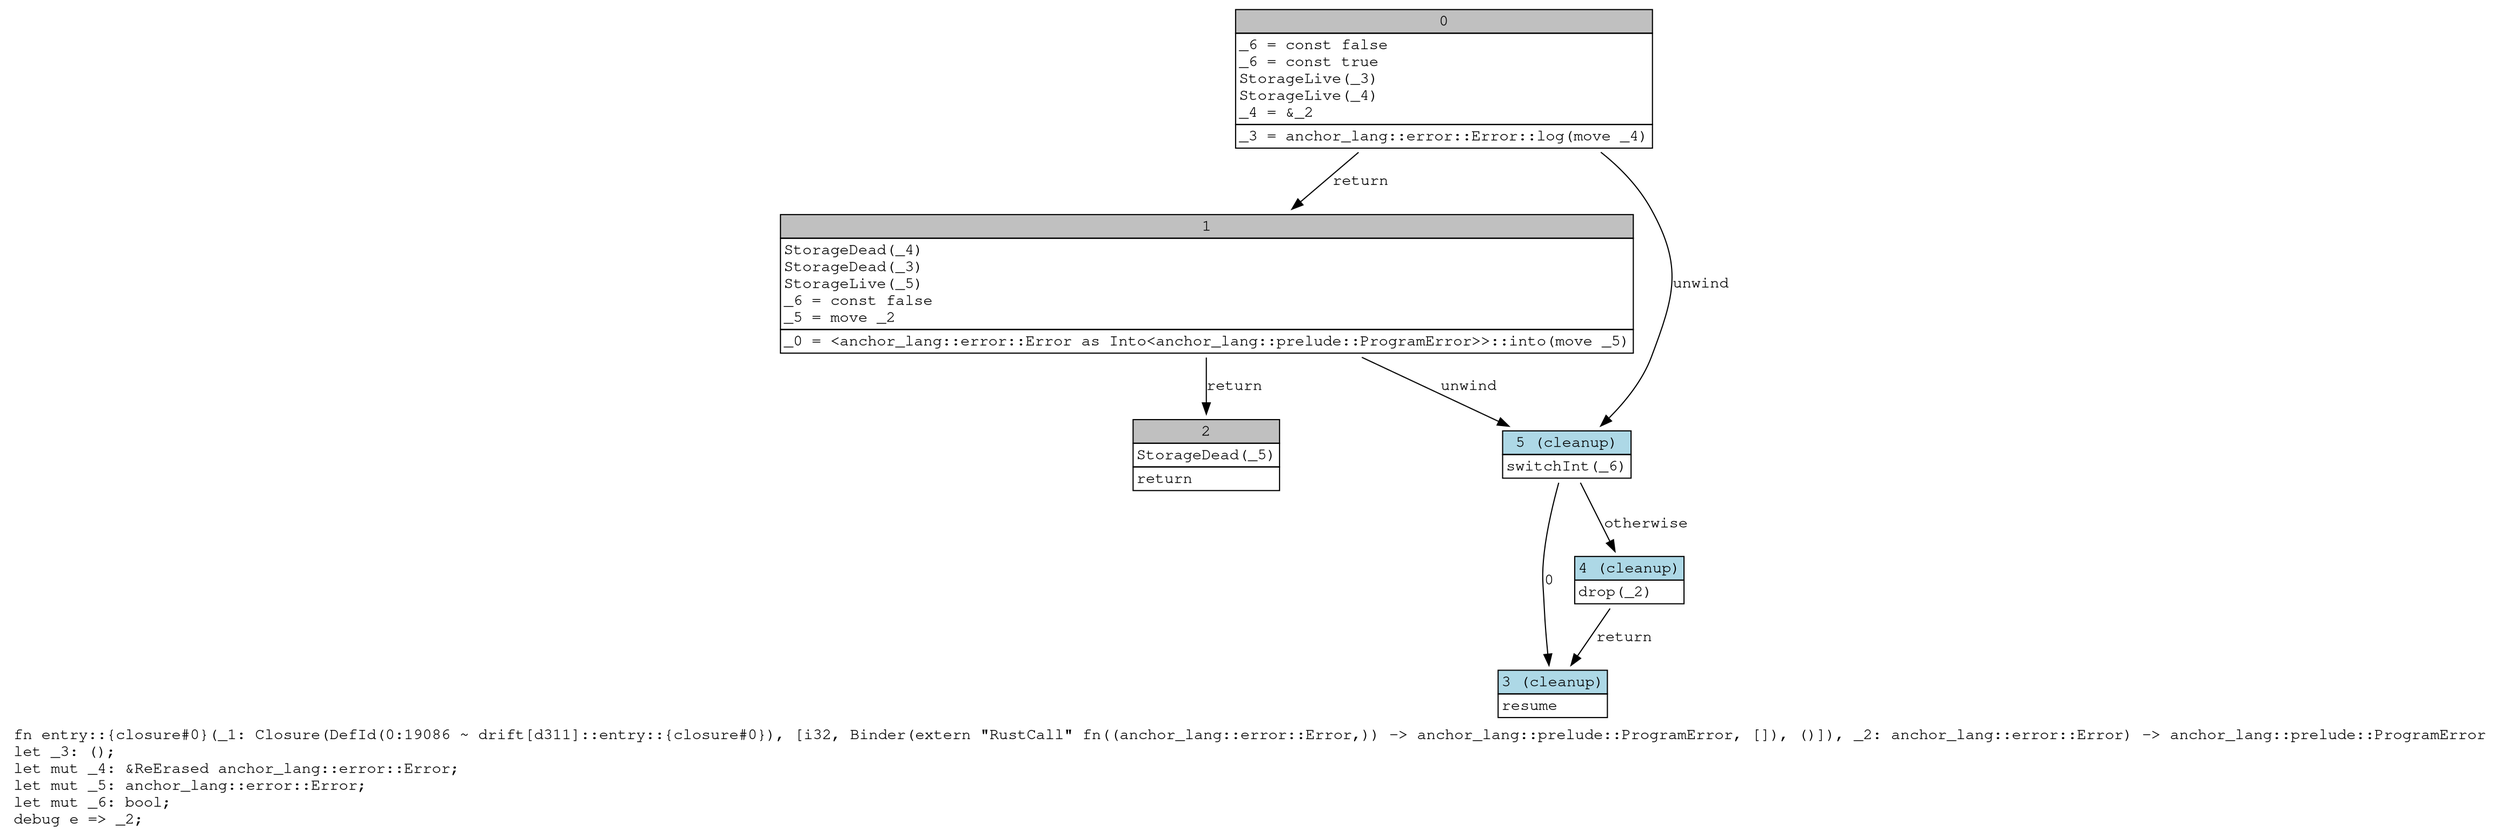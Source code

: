 digraph Mir_0_19086 {
    graph [fontname="Courier, monospace"];
    node [fontname="Courier, monospace"];
    edge [fontname="Courier, monospace"];
    label=<fn entry::{closure#0}(_1: Closure(DefId(0:19086 ~ drift[d311]::entry::{closure#0}), [i32, Binder(extern &quot;RustCall&quot; fn((anchor_lang::error::Error,)) -&gt; anchor_lang::prelude::ProgramError, []), ()]), _2: anchor_lang::error::Error) -&gt; anchor_lang::prelude::ProgramError<br align="left"/>let _3: ();<br align="left"/>let mut _4: &amp;ReErased anchor_lang::error::Error;<br align="left"/>let mut _5: anchor_lang::error::Error;<br align="left"/>let mut _6: bool;<br align="left"/>debug e =&gt; _2;<br align="left"/>>;
    bb0__0_19086 [shape="none", label=<<table border="0" cellborder="1" cellspacing="0"><tr><td bgcolor="gray" align="center" colspan="1">0</td></tr><tr><td align="left" balign="left">_6 = const false<br/>_6 = const true<br/>StorageLive(_3)<br/>StorageLive(_4)<br/>_4 = &amp;_2<br/></td></tr><tr><td align="left">_3 = anchor_lang::error::Error::log(move _4)</td></tr></table>>];
    bb1__0_19086 [shape="none", label=<<table border="0" cellborder="1" cellspacing="0"><tr><td bgcolor="gray" align="center" colspan="1">1</td></tr><tr><td align="left" balign="left">StorageDead(_4)<br/>StorageDead(_3)<br/>StorageLive(_5)<br/>_6 = const false<br/>_5 = move _2<br/></td></tr><tr><td align="left">_0 = &lt;anchor_lang::error::Error as Into&lt;anchor_lang::prelude::ProgramError&gt;&gt;::into(move _5)</td></tr></table>>];
    bb2__0_19086 [shape="none", label=<<table border="0" cellborder="1" cellspacing="0"><tr><td bgcolor="gray" align="center" colspan="1">2</td></tr><tr><td align="left" balign="left">StorageDead(_5)<br/></td></tr><tr><td align="left">return</td></tr></table>>];
    bb3__0_19086 [shape="none", label=<<table border="0" cellborder="1" cellspacing="0"><tr><td bgcolor="lightblue" align="center" colspan="1">3 (cleanup)</td></tr><tr><td align="left">resume</td></tr></table>>];
    bb4__0_19086 [shape="none", label=<<table border="0" cellborder="1" cellspacing="0"><tr><td bgcolor="lightblue" align="center" colspan="1">4 (cleanup)</td></tr><tr><td align="left">drop(_2)</td></tr></table>>];
    bb5__0_19086 [shape="none", label=<<table border="0" cellborder="1" cellspacing="0"><tr><td bgcolor="lightblue" align="center" colspan="1">5 (cleanup)</td></tr><tr><td align="left">switchInt(_6)</td></tr></table>>];
    bb0__0_19086 -> bb1__0_19086 [label="return"];
    bb0__0_19086 -> bb5__0_19086 [label="unwind"];
    bb1__0_19086 -> bb2__0_19086 [label="return"];
    bb1__0_19086 -> bb5__0_19086 [label="unwind"];
    bb4__0_19086 -> bb3__0_19086 [label="return"];
    bb5__0_19086 -> bb3__0_19086 [label="0"];
    bb5__0_19086 -> bb4__0_19086 [label="otherwise"];
}

